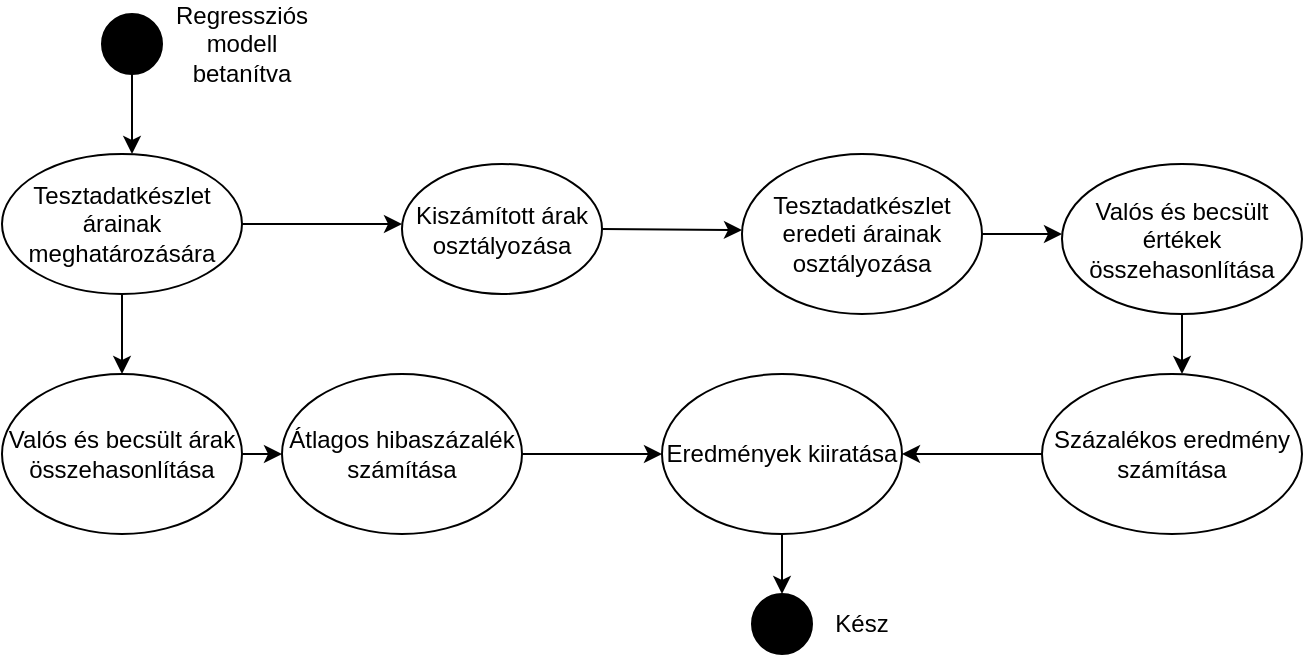 <mxfile version="14.2.4" type="github">
  <diagram id="C5RBs43oDa-KdzZeNtuy" name="Page-1">
    <mxGraphModel dx="1038" dy="547" grid="1" gridSize="10" guides="1" tooltips="1" connect="1" arrows="1" fold="1" page="1" pageScale="1" pageWidth="827" pageHeight="1169" math="0" shadow="0">
      <root>
        <mxCell id="WIyWlLk6GJQsqaUBKTNV-0" />
        <mxCell id="WIyWlLk6GJQsqaUBKTNV-1" parent="WIyWlLk6GJQsqaUBKTNV-0" />
        <mxCell id="addYo3OI-2JenMwdI06b-0" value="" style="ellipse;whiteSpace=wrap;html=1;aspect=fixed;fillColor=#000000;" vertex="1" parent="WIyWlLk6GJQsqaUBKTNV-1">
          <mxGeometry x="220" y="20" width="30" height="30" as="geometry" />
        </mxCell>
        <mxCell id="addYo3OI-2JenMwdI06b-4" value="Regressziós modell betanítva" style="text;html=1;strokeColor=none;fillColor=none;align=center;verticalAlign=middle;whiteSpace=wrap;rounded=0;" vertex="1" parent="WIyWlLk6GJQsqaUBKTNV-1">
          <mxGeometry x="270" y="25" width="40" height="20" as="geometry" />
        </mxCell>
        <mxCell id="addYo3OI-2JenMwdI06b-5" value="" style="endArrow=classic;html=1;exitX=0.5;exitY=1;exitDx=0;exitDy=0;" edge="1" parent="WIyWlLk6GJQsqaUBKTNV-1" source="addYo3OI-2JenMwdI06b-0">
          <mxGeometry width="50" height="50" relative="1" as="geometry">
            <mxPoint x="390" y="280" as="sourcePoint" />
            <mxPoint x="235" y="90" as="targetPoint" />
          </mxGeometry>
        </mxCell>
        <mxCell id="addYo3OI-2JenMwdI06b-6" value="Tesztadatkészlet árainak meghatározására" style="ellipse;whiteSpace=wrap;html=1;fillColor=#FFFFFF;" vertex="1" parent="WIyWlLk6GJQsqaUBKTNV-1">
          <mxGeometry x="170" y="90" width="120" height="70" as="geometry" />
        </mxCell>
        <mxCell id="addYo3OI-2JenMwdI06b-7" value="" style="endArrow=classic;html=1;exitX=1;exitY=0.5;exitDx=0;exitDy=0;" edge="1" parent="WIyWlLk6GJQsqaUBKTNV-1" source="addYo3OI-2JenMwdI06b-6">
          <mxGeometry width="50" height="50" relative="1" as="geometry">
            <mxPoint x="390" y="280" as="sourcePoint" />
            <mxPoint x="370" y="125" as="targetPoint" />
          </mxGeometry>
        </mxCell>
        <mxCell id="addYo3OI-2JenMwdI06b-8" value="Kiszámított árak osztályozása" style="ellipse;whiteSpace=wrap;html=1;fillColor=#FFFFFF;" vertex="1" parent="WIyWlLk6GJQsqaUBKTNV-1">
          <mxGeometry x="370" y="95" width="100" height="65" as="geometry" />
        </mxCell>
        <mxCell id="addYo3OI-2JenMwdI06b-9" value="" style="endArrow=classic;html=1;exitX=1;exitY=0.5;exitDx=0;exitDy=0;" edge="1" parent="WIyWlLk6GJQsqaUBKTNV-1" source="addYo3OI-2JenMwdI06b-8">
          <mxGeometry width="50" height="50" relative="1" as="geometry">
            <mxPoint x="390" y="280" as="sourcePoint" />
            <mxPoint x="540" y="128" as="targetPoint" />
          </mxGeometry>
        </mxCell>
        <mxCell id="addYo3OI-2JenMwdI06b-10" value="Tesztadatkészlet eredeti árainak osztályozása" style="ellipse;whiteSpace=wrap;html=1;fillColor=#FFFFFF;" vertex="1" parent="WIyWlLk6GJQsqaUBKTNV-1">
          <mxGeometry x="540" y="90" width="120" height="80" as="geometry" />
        </mxCell>
        <mxCell id="addYo3OI-2JenMwdI06b-11" value="" style="endArrow=classic;html=1;exitX=1;exitY=0.5;exitDx=0;exitDy=0;" edge="1" parent="WIyWlLk6GJQsqaUBKTNV-1" source="addYo3OI-2JenMwdI06b-10">
          <mxGeometry width="50" height="50" relative="1" as="geometry">
            <mxPoint x="390" y="280" as="sourcePoint" />
            <mxPoint x="700" y="130" as="targetPoint" />
          </mxGeometry>
        </mxCell>
        <mxCell id="addYo3OI-2JenMwdI06b-12" value="Valós és becsült értékek összehasonlítása" style="ellipse;whiteSpace=wrap;html=1;fillColor=#FFFFFF;" vertex="1" parent="WIyWlLk6GJQsqaUBKTNV-1">
          <mxGeometry x="700" y="95" width="120" height="75" as="geometry" />
        </mxCell>
        <mxCell id="addYo3OI-2JenMwdI06b-13" value="" style="endArrow=classic;html=1;exitX=0.5;exitY=1;exitDx=0;exitDy=0;" edge="1" parent="WIyWlLk6GJQsqaUBKTNV-1" source="addYo3OI-2JenMwdI06b-12">
          <mxGeometry width="50" height="50" relative="1" as="geometry">
            <mxPoint x="390" y="280" as="sourcePoint" />
            <mxPoint x="760" y="200" as="targetPoint" />
          </mxGeometry>
        </mxCell>
        <mxCell id="addYo3OI-2JenMwdI06b-14" value="Százalékos eredmény számítása" style="ellipse;whiteSpace=wrap;html=1;fillColor=#FFFFFF;" vertex="1" parent="WIyWlLk6GJQsqaUBKTNV-1">
          <mxGeometry x="690" y="200" width="130" height="80" as="geometry" />
        </mxCell>
        <mxCell id="addYo3OI-2JenMwdI06b-15" value="" style="endArrow=classic;html=1;exitX=0.5;exitY=1;exitDx=0;exitDy=0;" edge="1" parent="WIyWlLk6GJQsqaUBKTNV-1" source="addYo3OI-2JenMwdI06b-6" target="addYo3OI-2JenMwdI06b-16">
          <mxGeometry width="50" height="50" relative="1" as="geometry">
            <mxPoint x="390" y="280" as="sourcePoint" />
            <mxPoint x="230" y="200" as="targetPoint" />
          </mxGeometry>
        </mxCell>
        <mxCell id="addYo3OI-2JenMwdI06b-16" value="Valós és becsült árak összehasonlítása" style="ellipse;whiteSpace=wrap;html=1;" vertex="1" parent="WIyWlLk6GJQsqaUBKTNV-1">
          <mxGeometry x="170" y="200" width="120" height="80" as="geometry" />
        </mxCell>
        <mxCell id="addYo3OI-2JenMwdI06b-17" value="" style="endArrow=classic;html=1;exitX=1;exitY=0.5;exitDx=0;exitDy=0;" edge="1" parent="WIyWlLk6GJQsqaUBKTNV-1" source="addYo3OI-2JenMwdI06b-16" target="addYo3OI-2JenMwdI06b-18">
          <mxGeometry width="50" height="50" relative="1" as="geometry">
            <mxPoint x="390" y="280" as="sourcePoint" />
            <mxPoint x="370" y="240" as="targetPoint" />
          </mxGeometry>
        </mxCell>
        <mxCell id="addYo3OI-2JenMwdI06b-18" value="Átlagos hibaszázalék számítása" style="ellipse;whiteSpace=wrap;html=1;" vertex="1" parent="WIyWlLk6GJQsqaUBKTNV-1">
          <mxGeometry x="310" y="200" width="120" height="80" as="geometry" />
        </mxCell>
        <mxCell id="addYo3OI-2JenMwdI06b-21" value="Eredmények kiiratása" style="ellipse;whiteSpace=wrap;html=1;fillColor=#FFFFFF;" vertex="1" parent="WIyWlLk6GJQsqaUBKTNV-1">
          <mxGeometry x="500" y="200" width="120" height="80" as="geometry" />
        </mxCell>
        <mxCell id="addYo3OI-2JenMwdI06b-22" value="" style="endArrow=classic;html=1;exitX=1;exitY=0.5;exitDx=0;exitDy=0;entryX=0;entryY=0.5;entryDx=0;entryDy=0;" edge="1" parent="WIyWlLk6GJQsqaUBKTNV-1" source="addYo3OI-2JenMwdI06b-18" target="addYo3OI-2JenMwdI06b-21">
          <mxGeometry width="50" height="50" relative="1" as="geometry">
            <mxPoint x="390" y="280" as="sourcePoint" />
            <mxPoint x="440" y="230" as="targetPoint" />
            <Array as="points">
              <mxPoint x="490" y="240" />
            </Array>
          </mxGeometry>
        </mxCell>
        <mxCell id="addYo3OI-2JenMwdI06b-23" value="" style="endArrow=classic;html=1;exitX=0;exitY=0.5;exitDx=0;exitDy=0;" edge="1" parent="WIyWlLk6GJQsqaUBKTNV-1" source="addYo3OI-2JenMwdI06b-14">
          <mxGeometry width="50" height="50" relative="1" as="geometry">
            <mxPoint x="390" y="280" as="sourcePoint" />
            <mxPoint x="620" y="240" as="targetPoint" />
          </mxGeometry>
        </mxCell>
        <mxCell id="addYo3OI-2JenMwdI06b-24" value="" style="endArrow=classic;html=1;exitX=0.5;exitY=1;exitDx=0;exitDy=0;" edge="1" parent="WIyWlLk6GJQsqaUBKTNV-1" source="addYo3OI-2JenMwdI06b-21">
          <mxGeometry width="50" height="50" relative="1" as="geometry">
            <mxPoint x="390" y="280" as="sourcePoint" />
            <mxPoint x="560" y="310" as="targetPoint" />
          </mxGeometry>
        </mxCell>
        <mxCell id="addYo3OI-2JenMwdI06b-25" value="" style="ellipse;whiteSpace=wrap;html=1;aspect=fixed;fillColor=#000000;" vertex="1" parent="WIyWlLk6GJQsqaUBKTNV-1">
          <mxGeometry x="545" y="310" width="30" height="30" as="geometry" />
        </mxCell>
        <mxCell id="addYo3OI-2JenMwdI06b-26" value="Kész" style="text;html=1;strokeColor=none;fillColor=none;align=center;verticalAlign=middle;whiteSpace=wrap;rounded=0;" vertex="1" parent="WIyWlLk6GJQsqaUBKTNV-1">
          <mxGeometry x="580" y="315" width="40" height="20" as="geometry" />
        </mxCell>
      </root>
    </mxGraphModel>
  </diagram>
</mxfile>
